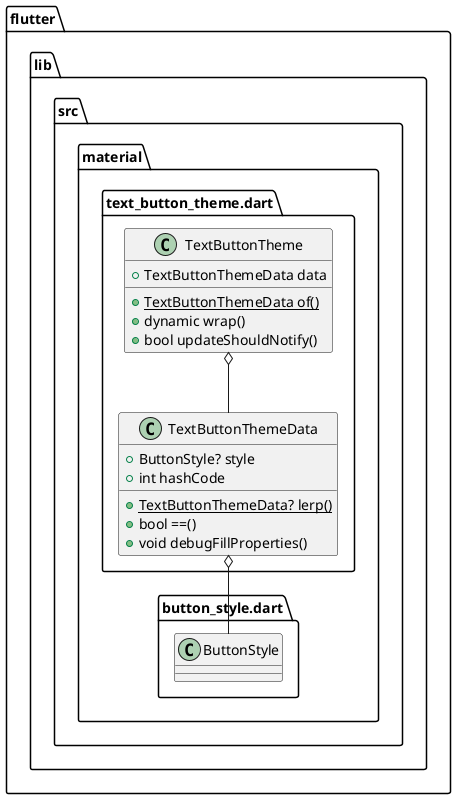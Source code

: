 @startuml
set namespaceSeparator ::

class "flutter::lib::src::material::text_button_theme.dart::TextButtonThemeData" {
  +ButtonStyle? style
  +int hashCode
  {static} +TextButtonThemeData? lerp()
  +bool ==()
  +void debugFillProperties()
}

"flutter::lib::src::material::text_button_theme.dart::TextButtonThemeData" o-- "flutter::lib::src::material::button_style.dart::ButtonStyle"

class "flutter::lib::src::material::text_button_theme.dart::TextButtonTheme" {
  +TextButtonThemeData data
  {static} +TextButtonThemeData of()
  +dynamic wrap()
  +bool updateShouldNotify()
}

"flutter::lib::src::material::text_button_theme.dart::TextButtonTheme" o-- "flutter::lib::src::material::text_button_theme.dart::TextButtonThemeData"


@enduml